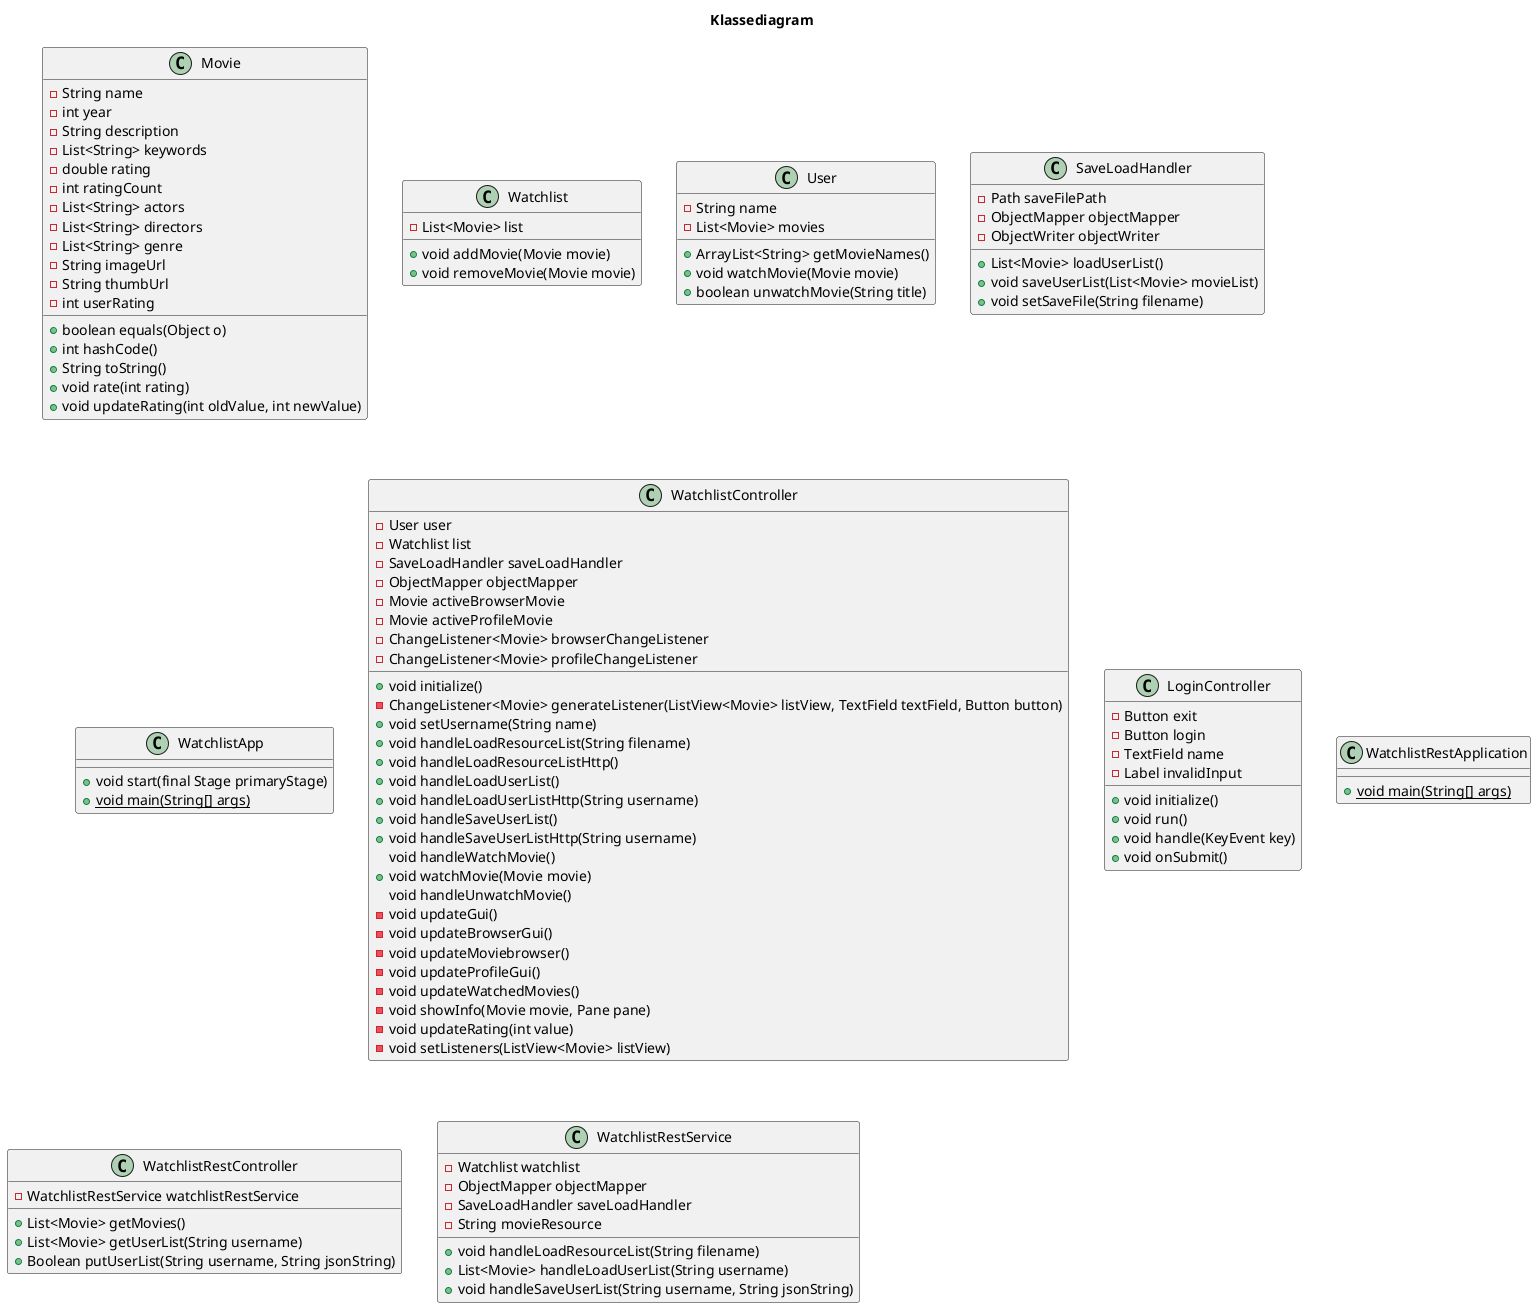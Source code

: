 @startuml klassediagram

title Klassediagram


class Movie {
    -String name
    -int year
    -String description
    -List<String> keywords
    -double rating
    -int ratingCount
    -List<String> actors
    -List<String> directors
    -List<String> genre
    -String imageUrl
    -String thumbUrl
    -int userRating
    +boolean equals(Object o)
    +int hashCode()
    +String toString()
    +void rate(int rating)
    +void updateRating(int oldValue, int newValue)
}

class Watchlist {
    -List<Movie> list
    +void addMovie(Movie movie)
    +void removeMovie(Movie movie)
}

class User {
    -String name
    -List<Movie> movies
    +ArrayList<String> getMovieNames()
    +void watchMovie(Movie movie)
    +boolean unwatchMovie(String title)
}

class SaveLoadHandler {
    -Path saveFilePath
    -ObjectMapper objectMapper
    -ObjectWriter objectWriter
    +List<Movie> loadUserList()
    +void saveUserList(List<Movie> movieList)
    +void setSaveFile(String filename)
}

class WatchlistApp {
    +void start(final Stage primaryStage)
    +{static} void main(String[] args)
}

class WatchlistController {
    -User user
    -Watchlist list
    -SaveLoadHandler saveLoadHandler
    -ObjectMapper objectMapper
    -Movie activeBrowserMovie
    -Movie activeProfileMovie
    -ChangeListener<Movie> browserChangeListener
    -ChangeListener<Movie> profileChangeListener

    'Her er det egentlig mange private fields fra FXMLen

    +void initialize()
    -ChangeListener<Movie> generateListener(ListView<Movie> listView, TextField textField, Button button)
    +void setUsername(String name)
    +void handleLoadResourceList(String filename)
    +void handleLoadResourceListHttp()
    +void handleLoadUserList()
    +void handleLoadUserListHttp(String username)
    +void handleSaveUserList()
    +void handleSaveUserListHttp(String username)
    void handleWatchMovie()
    +void watchMovie(Movie movie)
    void handleUnwatchMovie()
    -void updateGui()
    -void updateBrowserGui()
    -void updateMoviebrowser()
    -void updateProfileGui()
    -void updateWatchedMovies()
    -void showInfo(Movie movie, Pane pane)
    -void updateRating(int value)
    -void setListeners(ListView<Movie> listView)
}

class LoginController {
    -Button exit
    -Button login
    -TextField name
    -Label invalidInput
    +void initialize()
    +void run()
    +void handle(KeyEvent key)
    +void onSubmit()
}

class WatchlistRestApplication {
    +{static} void main(String[] args)
}

class WatchlistRestController {
    -WatchlistRestService watchlistRestService
    +List<Movie> getMovies()
    +List<Movie> getUserList(String username)
    +Boolean putUserList(String username, String jsonString)
}

class WatchlistRestService {
    -Watchlist watchlist
    -ObjectMapper objectMapper
    -SaveLoadHandler saveLoadHandler
    -String movieResource
    +void handleLoadResourceList(String filename)
    +List<Movie> handleLoadUserList(String username)
    +void handleSaveUserList(String username, String jsonString)
}

@enduml